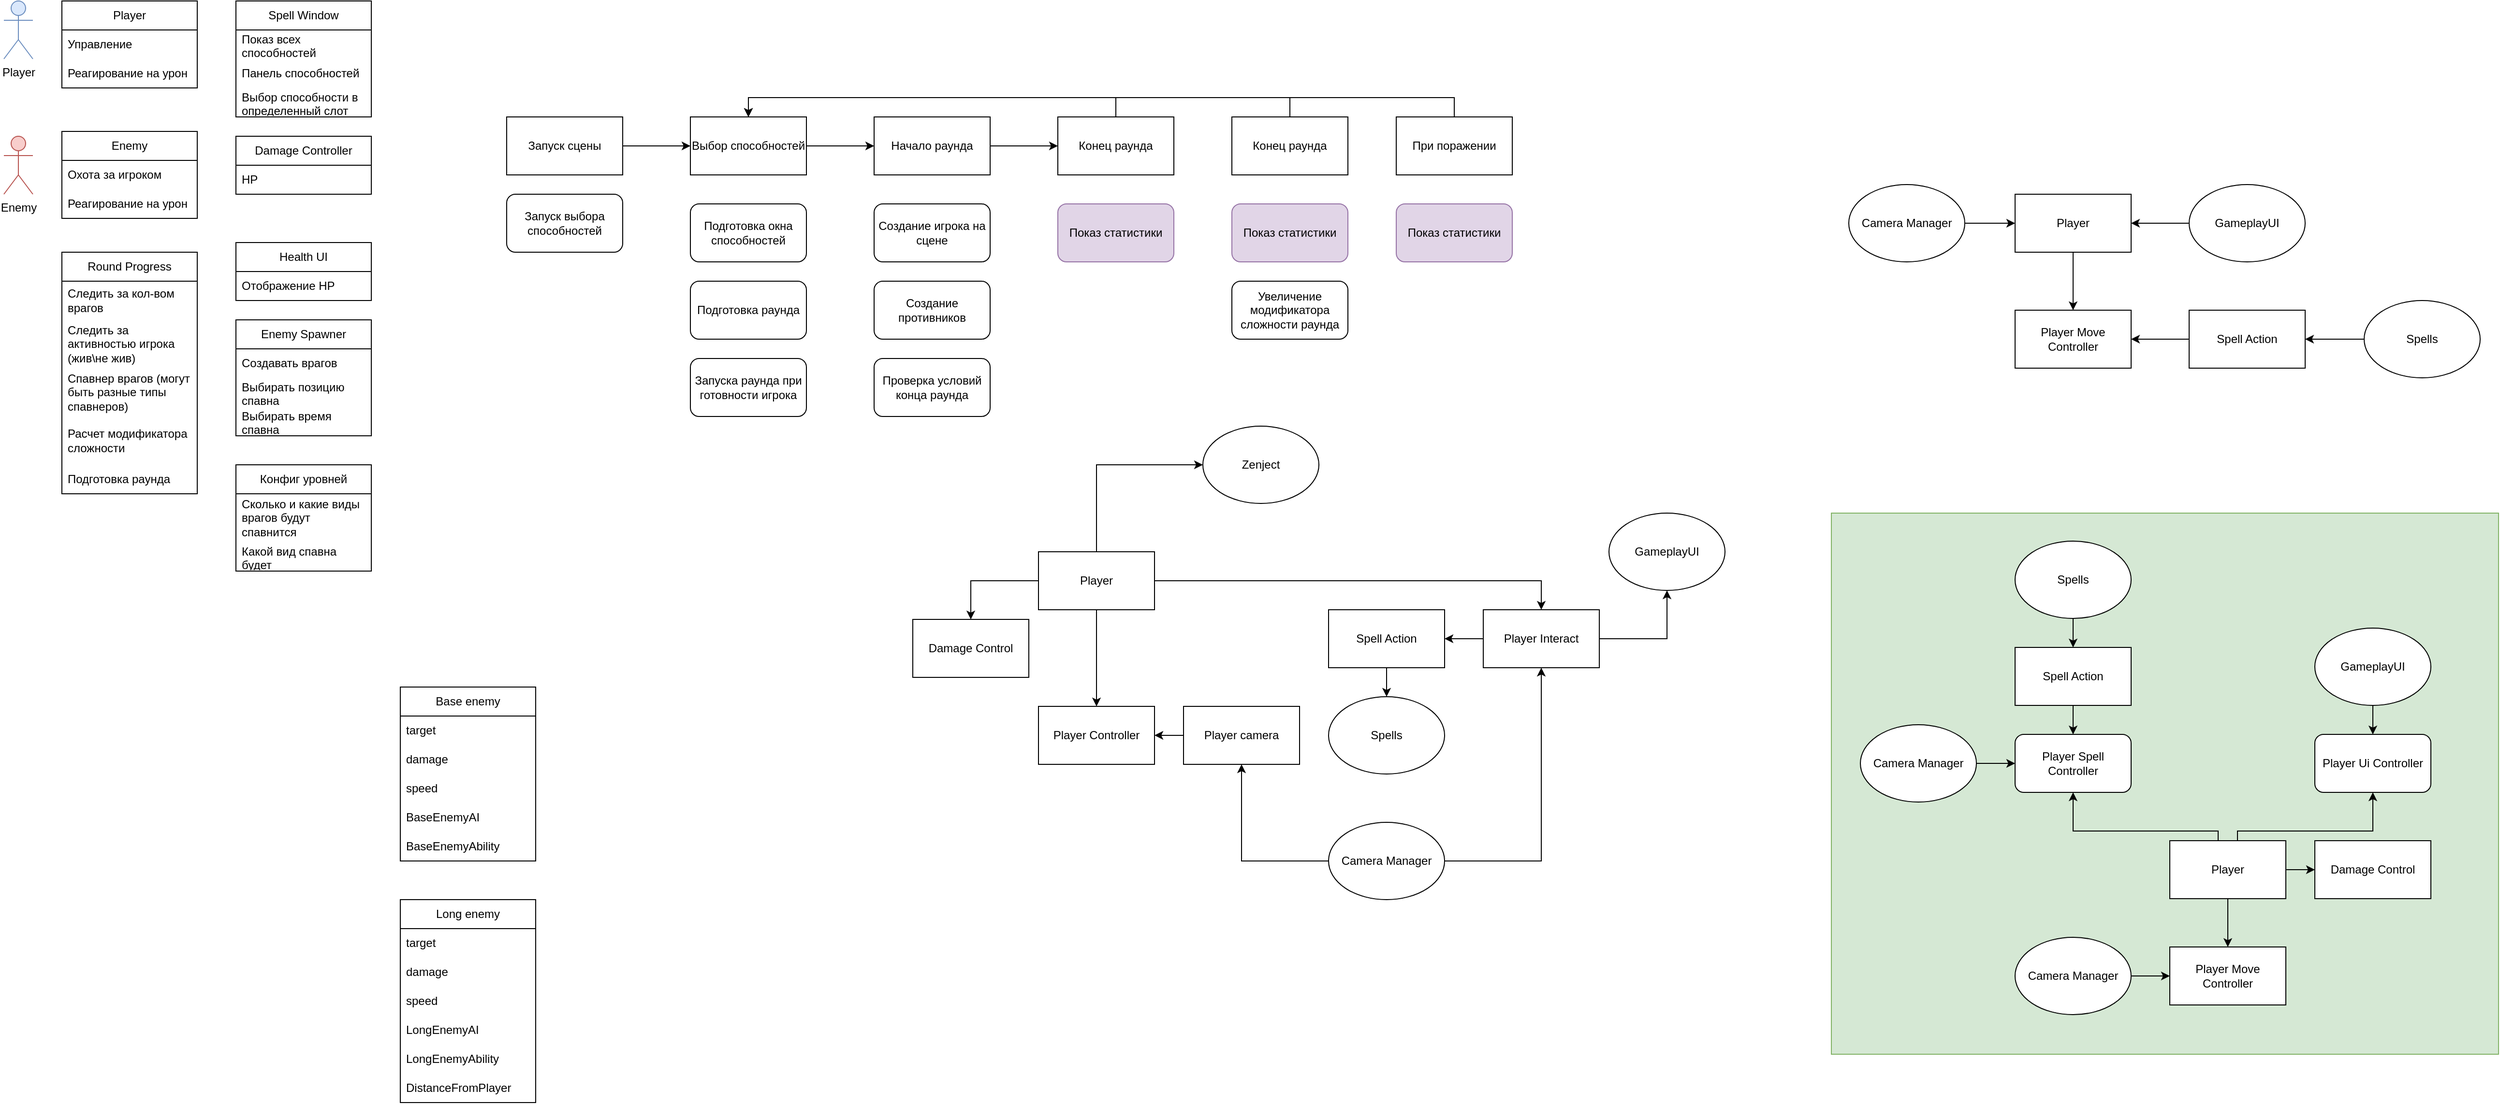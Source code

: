 <mxfile version="24.7.1" type="device">
  <diagram id="C5RBs43oDa-KdzZeNtuy" name="Page-1">
    <mxGraphModel dx="1434" dy="746" grid="1" gridSize="10" guides="1" tooltips="1" connect="1" arrows="1" fold="1" page="1" pageScale="1" pageWidth="827" pageHeight="1169" math="0" shadow="0">
      <root>
        <mxCell id="WIyWlLk6GJQsqaUBKTNV-0" />
        <mxCell id="WIyWlLk6GJQsqaUBKTNV-1" parent="WIyWlLk6GJQsqaUBKTNV-0" />
        <mxCell id="EWwGDBe5guj9ET8OLNVa-11" value="" style="rounded=0;whiteSpace=wrap;html=1;fillColor=#d5e8d4;strokeColor=#82b366;" parent="WIyWlLk6GJQsqaUBKTNV-1" vertex="1">
          <mxGeometry x="1930" y="650" width="690" height="560" as="geometry" />
        </mxCell>
        <mxCell id="EsLmKvPkKQl8elyAe4Gc-5" value="" style="edgeStyle=orthogonalEdgeStyle;rounded=0;orthogonalLoop=1;jettySize=auto;html=1;" parent="WIyWlLk6GJQsqaUBKTNV-1" source="EsLmKvPkKQl8elyAe4Gc-0" target="EsLmKvPkKQl8elyAe4Gc-1" edge="1">
          <mxGeometry relative="1" as="geometry" />
        </mxCell>
        <mxCell id="EsLmKvPkKQl8elyAe4Gc-0" value="Запуск сцены" style="rounded=0;whiteSpace=wrap;html=1;" parent="WIyWlLk6GJQsqaUBKTNV-1" vertex="1">
          <mxGeometry x="560" y="240" width="120" height="60" as="geometry" />
        </mxCell>
        <mxCell id="EsLmKvPkKQl8elyAe4Gc-6" value="" style="edgeStyle=orthogonalEdgeStyle;rounded=0;orthogonalLoop=1;jettySize=auto;html=1;" parent="WIyWlLk6GJQsqaUBKTNV-1" source="EsLmKvPkKQl8elyAe4Gc-1" target="EsLmKvPkKQl8elyAe4Gc-2" edge="1">
          <mxGeometry relative="1" as="geometry" />
        </mxCell>
        <mxCell id="EsLmKvPkKQl8elyAe4Gc-1" value="Выбор способностей" style="rounded=0;whiteSpace=wrap;html=1;" parent="WIyWlLk6GJQsqaUBKTNV-1" vertex="1">
          <mxGeometry x="750" y="240" width="120" height="60" as="geometry" />
        </mxCell>
        <mxCell id="EsLmKvPkKQl8elyAe4Gc-7" value="" style="edgeStyle=orthogonalEdgeStyle;rounded=0;orthogonalLoop=1;jettySize=auto;html=1;" parent="WIyWlLk6GJQsqaUBKTNV-1" source="EsLmKvPkKQl8elyAe4Gc-2" target="EsLmKvPkKQl8elyAe4Gc-3" edge="1">
          <mxGeometry relative="1" as="geometry" />
        </mxCell>
        <mxCell id="EsLmKvPkKQl8elyAe4Gc-2" value="Начало раунда" style="rounded=0;whiteSpace=wrap;html=1;" parent="WIyWlLk6GJQsqaUBKTNV-1" vertex="1">
          <mxGeometry x="940" y="240" width="120" height="60" as="geometry" />
        </mxCell>
        <mxCell id="EsLmKvPkKQl8elyAe4Gc-22" style="edgeStyle=orthogonalEdgeStyle;rounded=0;orthogonalLoop=1;jettySize=auto;html=1;entryX=0.5;entryY=0;entryDx=0;entryDy=0;" parent="WIyWlLk6GJQsqaUBKTNV-1" source="EsLmKvPkKQl8elyAe4Gc-3" target="EsLmKvPkKQl8elyAe4Gc-1" edge="1">
          <mxGeometry relative="1" as="geometry">
            <Array as="points">
              <mxPoint x="1190" y="220" />
              <mxPoint x="810" y="220" />
            </Array>
          </mxGeometry>
        </mxCell>
        <mxCell id="EsLmKvPkKQl8elyAe4Gc-3" value="Конец раунда" style="rounded=0;whiteSpace=wrap;html=1;" parent="WIyWlLk6GJQsqaUBKTNV-1" vertex="1">
          <mxGeometry x="1130" y="240" width="120" height="60" as="geometry" />
        </mxCell>
        <mxCell id="EsLmKvPkKQl8elyAe4Gc-12" value="Создание игрока на сцене" style="rounded=1;whiteSpace=wrap;html=1;" parent="WIyWlLk6GJQsqaUBKTNV-1" vertex="1">
          <mxGeometry x="940" y="330" width="120" height="60" as="geometry" />
        </mxCell>
        <mxCell id="EsLmKvPkKQl8elyAe4Gc-13" value="Запуск выбора способностей" style="rounded=1;whiteSpace=wrap;html=1;" parent="WIyWlLk6GJQsqaUBKTNV-1" vertex="1">
          <mxGeometry x="560" y="320" width="120" height="60" as="geometry" />
        </mxCell>
        <mxCell id="EsLmKvPkKQl8elyAe4Gc-14" value="Подготовка окна способностей" style="rounded=1;whiteSpace=wrap;html=1;" parent="WIyWlLk6GJQsqaUBKTNV-1" vertex="1">
          <mxGeometry x="750" y="330" width="120" height="60" as="geometry" />
        </mxCell>
        <mxCell id="EsLmKvPkKQl8elyAe4Gc-15" value="Запуска раунда при готовности игрока" style="rounded=1;whiteSpace=wrap;html=1;" parent="WIyWlLk6GJQsqaUBKTNV-1" vertex="1">
          <mxGeometry x="750" y="490" width="120" height="60" as="geometry" />
        </mxCell>
        <mxCell id="EsLmKvPkKQl8elyAe4Gc-16" value="Подготовка раунда" style="rounded=1;whiteSpace=wrap;html=1;" parent="WIyWlLk6GJQsqaUBKTNV-1" vertex="1">
          <mxGeometry x="750" y="410" width="120" height="60" as="geometry" />
        </mxCell>
        <mxCell id="EsLmKvPkKQl8elyAe4Gc-17" value="Создание противников" style="rounded=1;whiteSpace=wrap;html=1;" parent="WIyWlLk6GJQsqaUBKTNV-1" vertex="1">
          <mxGeometry x="940" y="410" width="120" height="60" as="geometry" />
        </mxCell>
        <mxCell id="EsLmKvPkKQl8elyAe4Gc-20" value="Проверка условий конца раунда" style="rounded=1;whiteSpace=wrap;html=1;" parent="WIyWlLk6GJQsqaUBKTNV-1" vertex="1">
          <mxGeometry x="940" y="490" width="120" height="60" as="geometry" />
        </mxCell>
        <mxCell id="EsLmKvPkKQl8elyAe4Gc-21" value="Показ статистики" style="rounded=1;whiteSpace=wrap;html=1;fillColor=#e1d5e7;strokeColor=#9673a6;" parent="WIyWlLk6GJQsqaUBKTNV-1" vertex="1">
          <mxGeometry x="1310" y="330" width="120" height="60" as="geometry" />
        </mxCell>
        <mxCell id="EsLmKvPkKQl8elyAe4Gc-24" value="Увеличение модификатора сложности раунда" style="rounded=1;whiteSpace=wrap;html=1;" parent="WIyWlLk6GJQsqaUBKTNV-1" vertex="1">
          <mxGeometry x="1310" y="410" width="120" height="60" as="geometry" />
        </mxCell>
        <mxCell id="EsLmKvPkKQl8elyAe4Gc-25" value="Player" style="shape=umlActor;verticalLabelPosition=bottom;verticalAlign=top;html=1;outlineConnect=0;fillColor=#dae8fc;strokeColor=#6c8ebf;" parent="WIyWlLk6GJQsqaUBKTNV-1" vertex="1">
          <mxGeometry x="40" y="120" width="30" height="60" as="geometry" />
        </mxCell>
        <mxCell id="EsLmKvPkKQl8elyAe4Gc-28" value="Player" style="swimlane;fontStyle=0;childLayout=stackLayout;horizontal=1;startSize=30;horizontalStack=0;resizeParent=1;resizeParentMax=0;resizeLast=0;collapsible=1;marginBottom=0;whiteSpace=wrap;html=1;" parent="WIyWlLk6GJQsqaUBKTNV-1" vertex="1">
          <mxGeometry x="100" y="120" width="140" height="90" as="geometry" />
        </mxCell>
        <mxCell id="EsLmKvPkKQl8elyAe4Gc-29" value="Управление" style="text;strokeColor=none;fillColor=none;align=left;verticalAlign=middle;spacingLeft=4;spacingRight=4;overflow=hidden;points=[[0,0.5],[1,0.5]];portConstraint=eastwest;rotatable=0;whiteSpace=wrap;html=1;" parent="EsLmKvPkKQl8elyAe4Gc-28" vertex="1">
          <mxGeometry y="30" width="140" height="30" as="geometry" />
        </mxCell>
        <mxCell id="IuTbLc52SN9VRo_euGwN-1" value="Реагирование на урон" style="text;strokeColor=none;fillColor=none;align=left;verticalAlign=middle;spacingLeft=4;spacingRight=4;overflow=hidden;points=[[0,0.5],[1,0.5]];portConstraint=eastwest;rotatable=0;whiteSpace=wrap;html=1;" parent="EsLmKvPkKQl8elyAe4Gc-28" vertex="1">
          <mxGeometry y="60" width="140" height="30" as="geometry" />
        </mxCell>
        <mxCell id="Cps7FGpNjQ_ABFfihYD9-0" value="Enemy" style="shape=umlActor;verticalLabelPosition=bottom;verticalAlign=top;html=1;outlineConnect=0;fillColor=#f8cecc;strokeColor=#b85450;" parent="WIyWlLk6GJQsqaUBKTNV-1" vertex="1">
          <mxGeometry x="40" y="260" width="30" height="60" as="geometry" />
        </mxCell>
        <mxCell id="Cps7FGpNjQ_ABFfihYD9-1" value="Enemy" style="swimlane;fontStyle=0;childLayout=stackLayout;horizontal=1;startSize=30;horizontalStack=0;resizeParent=1;resizeParentMax=0;resizeLast=0;collapsible=1;marginBottom=0;whiteSpace=wrap;html=1;" parent="WIyWlLk6GJQsqaUBKTNV-1" vertex="1">
          <mxGeometry x="100" y="255" width="140" height="90" as="geometry" />
        </mxCell>
        <mxCell id="Cps7FGpNjQ_ABFfihYD9-4" value="Охота за игроком" style="text;strokeColor=none;fillColor=none;align=left;verticalAlign=middle;spacingLeft=4;spacingRight=4;overflow=hidden;points=[[0,0.5],[1,0.5]];portConstraint=eastwest;rotatable=0;whiteSpace=wrap;html=1;" parent="Cps7FGpNjQ_ABFfihYD9-1" vertex="1">
          <mxGeometry y="30" width="140" height="30" as="geometry" />
        </mxCell>
        <mxCell id="IuTbLc52SN9VRo_euGwN-0" value="Реагирование на урон" style="text;strokeColor=none;fillColor=none;align=left;verticalAlign=middle;spacingLeft=4;spacingRight=4;overflow=hidden;points=[[0,0.5],[1,0.5]];portConstraint=eastwest;rotatable=0;whiteSpace=wrap;html=1;" parent="Cps7FGpNjQ_ABFfihYD9-1" vertex="1">
          <mxGeometry y="60" width="140" height="30" as="geometry" />
        </mxCell>
        <mxCell id="Cps7FGpNjQ_ABFfihYD9-6" value="Round Progress" style="swimlane;fontStyle=0;childLayout=stackLayout;horizontal=1;startSize=30;horizontalStack=0;resizeParent=1;resizeParentMax=0;resizeLast=0;collapsible=1;marginBottom=0;whiteSpace=wrap;html=1;" parent="WIyWlLk6GJQsqaUBKTNV-1" vertex="1">
          <mxGeometry x="100" y="380" width="140" height="250" as="geometry" />
        </mxCell>
        <mxCell id="Cps7FGpNjQ_ABFfihYD9-7" value="Следить за кол-вом врагов" style="text;strokeColor=none;fillColor=none;align=left;verticalAlign=middle;spacingLeft=4;spacingRight=4;overflow=hidden;points=[[0,0.5],[1,0.5]];portConstraint=eastwest;rotatable=0;whiteSpace=wrap;html=1;" parent="Cps7FGpNjQ_ABFfihYD9-6" vertex="1">
          <mxGeometry y="30" width="140" height="40" as="geometry" />
        </mxCell>
        <mxCell id="Cps7FGpNjQ_ABFfihYD9-8" value="Следить за активностью игрока (жив\не жив)" style="text;strokeColor=none;fillColor=none;align=left;verticalAlign=middle;spacingLeft=4;spacingRight=4;overflow=hidden;points=[[0,0.5],[1,0.5]];portConstraint=eastwest;rotatable=0;whiteSpace=wrap;html=1;" parent="Cps7FGpNjQ_ABFfihYD9-6" vertex="1">
          <mxGeometry y="70" width="140" height="50" as="geometry" />
        </mxCell>
        <mxCell id="Cps7FGpNjQ_ABFfihYD9-9" value="Спавнер врагов (могут быть разные типы спавнеров)" style="text;strokeColor=none;fillColor=none;align=left;verticalAlign=middle;spacingLeft=4;spacingRight=4;overflow=hidden;points=[[0,0.5],[1,0.5]];portConstraint=eastwest;rotatable=0;whiteSpace=wrap;html=1;" parent="Cps7FGpNjQ_ABFfihYD9-6" vertex="1">
          <mxGeometry y="120" width="140" height="50" as="geometry" />
        </mxCell>
        <mxCell id="Cps7FGpNjQ_ABFfihYD9-31" value="Расчет модификатора сложности" style="text;strokeColor=none;fillColor=none;align=left;verticalAlign=middle;spacingLeft=4;spacingRight=4;overflow=hidden;points=[[0,0.5],[1,0.5]];portConstraint=eastwest;rotatable=0;whiteSpace=wrap;html=1;" parent="Cps7FGpNjQ_ABFfihYD9-6" vertex="1">
          <mxGeometry y="170" width="140" height="50" as="geometry" />
        </mxCell>
        <mxCell id="Cps7FGpNjQ_ABFfihYD9-32" value="Подготовка раунда" style="text;strokeColor=none;fillColor=none;align=left;verticalAlign=middle;spacingLeft=4;spacingRight=4;overflow=hidden;points=[[0,0.5],[1,0.5]];portConstraint=eastwest;rotatable=0;whiteSpace=wrap;html=1;" parent="Cps7FGpNjQ_ABFfihYD9-6" vertex="1">
          <mxGeometry y="220" width="140" height="30" as="geometry" />
        </mxCell>
        <mxCell id="Cps7FGpNjQ_ABFfihYD9-10" value="Enemy Spawner" style="swimlane;fontStyle=0;childLayout=stackLayout;horizontal=1;startSize=30;horizontalStack=0;resizeParent=1;resizeParentMax=0;resizeLast=0;collapsible=1;marginBottom=0;whiteSpace=wrap;html=1;" parent="WIyWlLk6GJQsqaUBKTNV-1" vertex="1">
          <mxGeometry x="280" y="450" width="140" height="120" as="geometry" />
        </mxCell>
        <mxCell id="Cps7FGpNjQ_ABFfihYD9-11" value="Создавать врагов" style="text;strokeColor=none;fillColor=none;align=left;verticalAlign=middle;spacingLeft=4;spacingRight=4;overflow=hidden;points=[[0,0.5],[1,0.5]];portConstraint=eastwest;rotatable=0;whiteSpace=wrap;html=1;" parent="Cps7FGpNjQ_ABFfihYD9-10" vertex="1">
          <mxGeometry y="30" width="140" height="30" as="geometry" />
        </mxCell>
        <mxCell id="Cps7FGpNjQ_ABFfihYD9-12" value="Выбирать позицию спавна" style="text;strokeColor=none;fillColor=none;align=left;verticalAlign=middle;spacingLeft=4;spacingRight=4;overflow=hidden;points=[[0,0.5],[1,0.5]];portConstraint=eastwest;rotatable=0;whiteSpace=wrap;html=1;" parent="Cps7FGpNjQ_ABFfihYD9-10" vertex="1">
          <mxGeometry y="60" width="140" height="30" as="geometry" />
        </mxCell>
        <mxCell id="Cps7FGpNjQ_ABFfihYD9-13" value="Выбирать время спавна" style="text;strokeColor=none;fillColor=none;align=left;verticalAlign=middle;spacingLeft=4;spacingRight=4;overflow=hidden;points=[[0,0.5],[1,0.5]];portConstraint=eastwest;rotatable=0;whiteSpace=wrap;html=1;" parent="Cps7FGpNjQ_ABFfihYD9-10" vertex="1">
          <mxGeometry y="90" width="140" height="30" as="geometry" />
        </mxCell>
        <mxCell id="Cps7FGpNjQ_ABFfihYD9-14" value="Spell Window" style="swimlane;fontStyle=0;childLayout=stackLayout;horizontal=1;startSize=30;horizontalStack=0;resizeParent=1;resizeParentMax=0;resizeLast=0;collapsible=1;marginBottom=0;whiteSpace=wrap;html=1;" parent="WIyWlLk6GJQsqaUBKTNV-1" vertex="1">
          <mxGeometry x="280" y="120" width="140" height="120" as="geometry" />
        </mxCell>
        <mxCell id="Cps7FGpNjQ_ABFfihYD9-15" value="Показ всех способностей" style="text;strokeColor=none;fillColor=none;align=left;verticalAlign=middle;spacingLeft=4;spacingRight=4;overflow=hidden;points=[[0,0.5],[1,0.5]];portConstraint=eastwest;rotatable=0;whiteSpace=wrap;html=1;" parent="Cps7FGpNjQ_ABFfihYD9-14" vertex="1">
          <mxGeometry y="30" width="140" height="30" as="geometry" />
        </mxCell>
        <mxCell id="Cps7FGpNjQ_ABFfihYD9-16" value="Панель способностей" style="text;strokeColor=none;fillColor=none;align=left;verticalAlign=middle;spacingLeft=4;spacingRight=4;overflow=hidden;points=[[0,0.5],[1,0.5]];portConstraint=eastwest;rotatable=0;whiteSpace=wrap;html=1;" parent="Cps7FGpNjQ_ABFfihYD9-14" vertex="1">
          <mxGeometry y="60" width="140" height="30" as="geometry" />
        </mxCell>
        <mxCell id="Cps7FGpNjQ_ABFfihYD9-17" value="Выбор способности в определенный слот" style="text;strokeColor=none;fillColor=none;align=left;verticalAlign=middle;spacingLeft=4;spacingRight=4;overflow=hidden;points=[[0,0.5],[1,0.5]];portConstraint=eastwest;rotatable=0;whiteSpace=wrap;html=1;" parent="Cps7FGpNjQ_ABFfihYD9-14" vertex="1">
          <mxGeometry y="90" width="140" height="30" as="geometry" />
        </mxCell>
        <mxCell id="Cps7FGpNjQ_ABFfihYD9-19" value="Damage Controller" style="swimlane;fontStyle=0;childLayout=stackLayout;horizontal=1;startSize=30;horizontalStack=0;resizeParent=1;resizeParentMax=0;resizeLast=0;collapsible=1;marginBottom=0;whiteSpace=wrap;html=1;" parent="WIyWlLk6GJQsqaUBKTNV-1" vertex="1">
          <mxGeometry x="280" y="260" width="140" height="60" as="geometry" />
        </mxCell>
        <mxCell id="Cps7FGpNjQ_ABFfihYD9-20" value="HP" style="text;strokeColor=none;fillColor=none;align=left;verticalAlign=middle;spacingLeft=4;spacingRight=4;overflow=hidden;points=[[0,0.5],[1,0.5]];portConstraint=eastwest;rotatable=0;whiteSpace=wrap;html=1;" parent="Cps7FGpNjQ_ABFfihYD9-19" vertex="1">
          <mxGeometry y="30" width="140" height="30" as="geometry" />
        </mxCell>
        <mxCell id="Cps7FGpNjQ_ABFfihYD9-23" value="Health UI" style="swimlane;fontStyle=0;childLayout=stackLayout;horizontal=1;startSize=30;horizontalStack=0;resizeParent=1;resizeParentMax=0;resizeLast=0;collapsible=1;marginBottom=0;whiteSpace=wrap;html=1;" parent="WIyWlLk6GJQsqaUBKTNV-1" vertex="1">
          <mxGeometry x="280" y="370" width="140" height="60" as="geometry" />
        </mxCell>
        <mxCell id="Cps7FGpNjQ_ABFfihYD9-24" value="Отображение HP" style="text;strokeColor=none;fillColor=none;align=left;verticalAlign=middle;spacingLeft=4;spacingRight=4;overflow=hidden;points=[[0,0.5],[1,0.5]];portConstraint=eastwest;rotatable=0;whiteSpace=wrap;html=1;" parent="Cps7FGpNjQ_ABFfihYD9-23" vertex="1">
          <mxGeometry y="30" width="140" height="30" as="geometry" />
        </mxCell>
        <mxCell id="Cps7FGpNjQ_ABFfihYD9-35" style="edgeStyle=orthogonalEdgeStyle;rounded=0;orthogonalLoop=1;jettySize=auto;html=1;entryX=0.5;entryY=0;entryDx=0;entryDy=0;exitX=0.5;exitY=0;exitDx=0;exitDy=0;" parent="WIyWlLk6GJQsqaUBKTNV-1" source="Cps7FGpNjQ_ABFfihYD9-33" target="EsLmKvPkKQl8elyAe4Gc-1" edge="1">
          <mxGeometry relative="1" as="geometry">
            <Array as="points">
              <mxPoint x="1540" y="220" />
              <mxPoint x="810" y="220" />
            </Array>
          </mxGeometry>
        </mxCell>
        <mxCell id="Cps7FGpNjQ_ABFfihYD9-33" value="При поражении" style="rounded=0;whiteSpace=wrap;html=1;" parent="WIyWlLk6GJQsqaUBKTNV-1" vertex="1">
          <mxGeometry x="1480" y="240" width="120" height="60" as="geometry" />
        </mxCell>
        <mxCell id="Cps7FGpNjQ_ABFfihYD9-34" value="Показ статистики" style="rounded=1;whiteSpace=wrap;html=1;fillColor=#e1d5e7;strokeColor=#9673a6;" parent="WIyWlLk6GJQsqaUBKTNV-1" vertex="1">
          <mxGeometry x="1480" y="330" width="120" height="60" as="geometry" />
        </mxCell>
        <mxCell id="cP_do3qHN3ApBZHkMfs1-0" value="Конфиг уровней" style="swimlane;fontStyle=0;childLayout=stackLayout;horizontal=1;startSize=30;horizontalStack=0;resizeParent=1;resizeParentMax=0;resizeLast=0;collapsible=1;marginBottom=0;whiteSpace=wrap;html=1;" parent="WIyWlLk6GJQsqaUBKTNV-1" vertex="1">
          <mxGeometry x="280" y="600" width="140" height="110" as="geometry" />
        </mxCell>
        <mxCell id="cP_do3qHN3ApBZHkMfs1-1" value="Сколько и какие виды врагов будут спавнится" style="text;strokeColor=none;fillColor=none;align=left;verticalAlign=middle;spacingLeft=4;spacingRight=4;overflow=hidden;points=[[0,0.5],[1,0.5]];portConstraint=eastwest;rotatable=0;whiteSpace=wrap;html=1;" parent="cP_do3qHN3ApBZHkMfs1-0" vertex="1">
          <mxGeometry y="30" width="140" height="50" as="geometry" />
        </mxCell>
        <mxCell id="cP_do3qHN3ApBZHkMfs1-2" value="Какой вид спавна будет" style="text;strokeColor=none;fillColor=none;align=left;verticalAlign=middle;spacingLeft=4;spacingRight=4;overflow=hidden;points=[[0,0.5],[1,0.5]];portConstraint=eastwest;rotatable=0;whiteSpace=wrap;html=1;" parent="cP_do3qHN3ApBZHkMfs1-0" vertex="1">
          <mxGeometry y="80" width="140" height="30" as="geometry" />
        </mxCell>
        <mxCell id="cP_do3qHN3ApBZHkMfs1-4" value="Base enemy" style="swimlane;fontStyle=0;childLayout=stackLayout;horizontal=1;startSize=30;horizontalStack=0;resizeParent=1;resizeParentMax=0;resizeLast=0;collapsible=1;marginBottom=0;whiteSpace=wrap;html=1;" parent="WIyWlLk6GJQsqaUBKTNV-1" vertex="1">
          <mxGeometry x="450" y="830" width="140" height="180" as="geometry" />
        </mxCell>
        <mxCell id="cP_do3qHN3ApBZHkMfs1-17" value="target" style="text;strokeColor=none;fillColor=none;align=left;verticalAlign=middle;spacingLeft=4;spacingRight=4;overflow=hidden;points=[[0,0.5],[1,0.5]];portConstraint=eastwest;rotatable=0;whiteSpace=wrap;html=1;" parent="cP_do3qHN3ApBZHkMfs1-4" vertex="1">
          <mxGeometry y="30" width="140" height="30" as="geometry" />
        </mxCell>
        <mxCell id="cP_do3qHN3ApBZHkMfs1-5" value="damage" style="text;strokeColor=none;fillColor=none;align=left;verticalAlign=middle;spacingLeft=4;spacingRight=4;overflow=hidden;points=[[0,0.5],[1,0.5]];portConstraint=eastwest;rotatable=0;whiteSpace=wrap;html=1;" parent="cP_do3qHN3ApBZHkMfs1-4" vertex="1">
          <mxGeometry y="60" width="140" height="30" as="geometry" />
        </mxCell>
        <mxCell id="cP_do3qHN3ApBZHkMfs1-6" value="speed" style="text;strokeColor=none;fillColor=none;align=left;verticalAlign=middle;spacingLeft=4;spacingRight=4;overflow=hidden;points=[[0,0.5],[1,0.5]];portConstraint=eastwest;rotatable=0;whiteSpace=wrap;html=1;" parent="cP_do3qHN3ApBZHkMfs1-4" vertex="1">
          <mxGeometry y="90" width="140" height="30" as="geometry" />
        </mxCell>
        <mxCell id="cP_do3qHN3ApBZHkMfs1-7" value="BaseEnemyAI" style="text;strokeColor=none;fillColor=none;align=left;verticalAlign=middle;spacingLeft=4;spacingRight=4;overflow=hidden;points=[[0,0.5],[1,0.5]];portConstraint=eastwest;rotatable=0;whiteSpace=wrap;html=1;" parent="cP_do3qHN3ApBZHkMfs1-4" vertex="1">
          <mxGeometry y="120" width="140" height="30" as="geometry" />
        </mxCell>
        <mxCell id="cP_do3qHN3ApBZHkMfs1-12" value="BaseEnemyAbility" style="text;strokeColor=none;fillColor=none;align=left;verticalAlign=middle;spacingLeft=4;spacingRight=4;overflow=hidden;points=[[0,0.5],[1,0.5]];portConstraint=eastwest;rotatable=0;whiteSpace=wrap;html=1;" parent="cP_do3qHN3ApBZHkMfs1-4" vertex="1">
          <mxGeometry y="150" width="140" height="30" as="geometry" />
        </mxCell>
        <mxCell id="cP_do3qHN3ApBZHkMfs1-8" value="Long enemy" style="swimlane;fontStyle=0;childLayout=stackLayout;horizontal=1;startSize=30;horizontalStack=0;resizeParent=1;resizeParentMax=0;resizeLast=0;collapsible=1;marginBottom=0;whiteSpace=wrap;html=1;" parent="WIyWlLk6GJQsqaUBKTNV-1" vertex="1">
          <mxGeometry x="450" y="1050" width="140" height="210" as="geometry" />
        </mxCell>
        <mxCell id="cP_do3qHN3ApBZHkMfs1-16" value="target" style="text;strokeColor=none;fillColor=none;align=left;verticalAlign=middle;spacingLeft=4;spacingRight=4;overflow=hidden;points=[[0,0.5],[1,0.5]];portConstraint=eastwest;rotatable=0;whiteSpace=wrap;html=1;" parent="cP_do3qHN3ApBZHkMfs1-8" vertex="1">
          <mxGeometry y="30" width="140" height="30" as="geometry" />
        </mxCell>
        <mxCell id="cP_do3qHN3ApBZHkMfs1-9" value="damage" style="text;strokeColor=none;fillColor=none;align=left;verticalAlign=middle;spacingLeft=4;spacingRight=4;overflow=hidden;points=[[0,0.5],[1,0.5]];portConstraint=eastwest;rotatable=0;whiteSpace=wrap;html=1;" parent="cP_do3qHN3ApBZHkMfs1-8" vertex="1">
          <mxGeometry y="60" width="140" height="30" as="geometry" />
        </mxCell>
        <mxCell id="cP_do3qHN3ApBZHkMfs1-10" value="speed" style="text;strokeColor=none;fillColor=none;align=left;verticalAlign=middle;spacingLeft=4;spacingRight=4;overflow=hidden;points=[[0,0.5],[1,0.5]];portConstraint=eastwest;rotatable=0;whiteSpace=wrap;html=1;" parent="cP_do3qHN3ApBZHkMfs1-8" vertex="1">
          <mxGeometry y="90" width="140" height="30" as="geometry" />
        </mxCell>
        <mxCell id="cP_do3qHN3ApBZHkMfs1-11" value="LongEnemyAI" style="text;strokeColor=none;fillColor=none;align=left;verticalAlign=middle;spacingLeft=4;spacingRight=4;overflow=hidden;points=[[0,0.5],[1,0.5]];portConstraint=eastwest;rotatable=0;whiteSpace=wrap;html=1;" parent="cP_do3qHN3ApBZHkMfs1-8" vertex="1">
          <mxGeometry y="120" width="140" height="30" as="geometry" />
        </mxCell>
        <mxCell id="cP_do3qHN3ApBZHkMfs1-13" value="LongEnemyAbility" style="text;strokeColor=none;fillColor=none;align=left;verticalAlign=middle;spacingLeft=4;spacingRight=4;overflow=hidden;points=[[0,0.5],[1,0.5]];portConstraint=eastwest;rotatable=0;whiteSpace=wrap;html=1;" parent="cP_do3qHN3ApBZHkMfs1-8" vertex="1">
          <mxGeometry y="150" width="140" height="30" as="geometry" />
        </mxCell>
        <mxCell id="cP_do3qHN3ApBZHkMfs1-14" value="DistanceFromPlayer" style="text;strokeColor=none;fillColor=none;align=left;verticalAlign=middle;spacingLeft=4;spacingRight=4;overflow=hidden;points=[[0,0.5],[1,0.5]];portConstraint=eastwest;rotatable=0;whiteSpace=wrap;html=1;" parent="cP_do3qHN3ApBZHkMfs1-8" vertex="1">
          <mxGeometry y="180" width="140" height="30" as="geometry" />
        </mxCell>
        <mxCell id="tcsmRMBftj1bdcNWw6lL-1" style="edgeStyle=orthogonalEdgeStyle;rounded=0;orthogonalLoop=1;jettySize=auto;html=1;entryX=0.5;entryY=0;entryDx=0;entryDy=0;" parent="WIyWlLk6GJQsqaUBKTNV-1" source="tcsmRMBftj1bdcNWw6lL-0" target="EsLmKvPkKQl8elyAe4Gc-1" edge="1">
          <mxGeometry relative="1" as="geometry">
            <Array as="points">
              <mxPoint x="1370" y="220" />
              <mxPoint x="810" y="220" />
            </Array>
          </mxGeometry>
        </mxCell>
        <mxCell id="tcsmRMBftj1bdcNWw6lL-0" value="Конец раунда" style="rounded=0;whiteSpace=wrap;html=1;" parent="WIyWlLk6GJQsqaUBKTNV-1" vertex="1">
          <mxGeometry x="1310" y="240" width="120" height="60" as="geometry" />
        </mxCell>
        <mxCell id="tcsmRMBftj1bdcNWw6lL-2" value="Показ статистики" style="rounded=1;whiteSpace=wrap;html=1;fillColor=#e1d5e7;strokeColor=#9673a6;" parent="WIyWlLk6GJQsqaUBKTNV-1" vertex="1">
          <mxGeometry x="1130" y="330" width="120" height="60" as="geometry" />
        </mxCell>
        <mxCell id="ZOyvp2xZPfDbmurhSEkM-5" style="edgeStyle=orthogonalEdgeStyle;rounded=0;orthogonalLoop=1;jettySize=auto;html=1;entryX=0.5;entryY=0;entryDx=0;entryDy=0;exitX=0;exitY=0.5;exitDx=0;exitDy=0;" parent="WIyWlLk6GJQsqaUBKTNV-1" source="-eQjDRAVufOiuN67UnDZ-5" target="knchBpf7UNRF9fLHIUrH-5" edge="1">
          <mxGeometry relative="1" as="geometry">
            <mxPoint x="1110" y="720" as="sourcePoint" />
          </mxGeometry>
        </mxCell>
        <mxCell id="ZOyvp2xZPfDbmurhSEkM-7" style="edgeStyle=orthogonalEdgeStyle;rounded=0;orthogonalLoop=1;jettySize=auto;html=1;entryX=0.5;entryY=0;entryDx=0;entryDy=0;exitX=1;exitY=0.5;exitDx=0;exitDy=0;" parent="WIyWlLk6GJQsqaUBKTNV-1" source="-eQjDRAVufOiuN67UnDZ-5" target="ZOyvp2xZPfDbmurhSEkM-1" edge="1">
          <mxGeometry relative="1" as="geometry">
            <mxPoint x="1230" y="720" as="sourcePoint" />
          </mxGeometry>
        </mxCell>
        <mxCell id="ZOyvp2xZPfDbmurhSEkM-13" style="edgeStyle=orthogonalEdgeStyle;rounded=0;orthogonalLoop=1;jettySize=auto;html=1;entryX=0;entryY=0.5;entryDx=0;entryDy=0;exitX=0.5;exitY=0;exitDx=0;exitDy=0;" parent="WIyWlLk6GJQsqaUBKTNV-1" source="-eQjDRAVufOiuN67UnDZ-5" target="ZOyvp2xZPfDbmurhSEkM-12" edge="1">
          <mxGeometry relative="1" as="geometry">
            <Array as="points">
              <mxPoint x="1170" y="600" />
            </Array>
            <mxPoint x="1170" y="680" as="sourcePoint" />
          </mxGeometry>
        </mxCell>
        <mxCell id="knchBpf7UNRF9fLHIUrH-1" value="Player Controller" style="rounded=0;whiteSpace=wrap;html=1;" parent="WIyWlLk6GJQsqaUBKTNV-1" vertex="1">
          <mxGeometry x="1110" y="850" width="120" height="60" as="geometry" />
        </mxCell>
        <mxCell id="-eQjDRAVufOiuN67UnDZ-7" value="" style="edgeStyle=orthogonalEdgeStyle;rounded=0;orthogonalLoop=1;jettySize=auto;html=1;" parent="WIyWlLk6GJQsqaUBKTNV-1" source="knchBpf7UNRF9fLHIUrH-2" target="knchBpf7UNRF9fLHIUrH-1" edge="1">
          <mxGeometry relative="1" as="geometry" />
        </mxCell>
        <mxCell id="knchBpf7UNRF9fLHIUrH-2" value="Player camera" style="rounded=0;whiteSpace=wrap;html=1;" parent="WIyWlLk6GJQsqaUBKTNV-1" vertex="1">
          <mxGeometry x="1260" y="850" width="120" height="60" as="geometry" />
        </mxCell>
        <mxCell id="knchBpf7UNRF9fLHIUrH-5" value="Damage Control" style="rounded=0;whiteSpace=wrap;html=1;" parent="WIyWlLk6GJQsqaUBKTNV-1" vertex="1">
          <mxGeometry x="980" y="760" width="120" height="60" as="geometry" />
        </mxCell>
        <mxCell id="ZOyvp2xZPfDbmurhSEkM-15" value="" style="edgeStyle=orthogonalEdgeStyle;rounded=0;orthogonalLoop=1;jettySize=auto;html=1;" parent="WIyWlLk6GJQsqaUBKTNV-1" source="knchBpf7UNRF9fLHIUrH-6" target="ZOyvp2xZPfDbmurhSEkM-10" edge="1">
          <mxGeometry relative="1" as="geometry" />
        </mxCell>
        <mxCell id="knchBpf7UNRF9fLHIUrH-6" value="Spell Action" style="rounded=0;whiteSpace=wrap;html=1;" parent="WIyWlLk6GJQsqaUBKTNV-1" vertex="1">
          <mxGeometry x="1410" y="750" width="120" height="60" as="geometry" />
        </mxCell>
        <mxCell id="ZOyvp2xZPfDbmurhSEkM-9" style="edgeStyle=orthogonalEdgeStyle;rounded=0;orthogonalLoop=1;jettySize=auto;html=1;entryX=0.5;entryY=1;entryDx=0;entryDy=0;" parent="WIyWlLk6GJQsqaUBKTNV-1" source="ZOyvp2xZPfDbmurhSEkM-1" target="ZOyvp2xZPfDbmurhSEkM-8" edge="1">
          <mxGeometry relative="1" as="geometry" />
        </mxCell>
        <mxCell id="ZOyvp2xZPfDbmurhSEkM-14" value="" style="edgeStyle=orthogonalEdgeStyle;rounded=0;orthogonalLoop=1;jettySize=auto;html=1;" parent="WIyWlLk6GJQsqaUBKTNV-1" source="ZOyvp2xZPfDbmurhSEkM-1" target="knchBpf7UNRF9fLHIUrH-6" edge="1">
          <mxGeometry relative="1" as="geometry" />
        </mxCell>
        <mxCell id="ZOyvp2xZPfDbmurhSEkM-1" value="Player Interact" style="rounded=0;whiteSpace=wrap;html=1;" parent="WIyWlLk6GJQsqaUBKTNV-1" vertex="1">
          <mxGeometry x="1570" y="750" width="120" height="60" as="geometry" />
        </mxCell>
        <mxCell id="ZOyvp2xZPfDbmurhSEkM-8" value="GameplayUI" style="ellipse;whiteSpace=wrap;html=1;" parent="WIyWlLk6GJQsqaUBKTNV-1" vertex="1">
          <mxGeometry x="1700" y="650" width="120" height="80" as="geometry" />
        </mxCell>
        <mxCell id="ZOyvp2xZPfDbmurhSEkM-10" value="Spells" style="ellipse;whiteSpace=wrap;html=1;" parent="WIyWlLk6GJQsqaUBKTNV-1" vertex="1">
          <mxGeometry x="1410" y="840" width="120" height="80" as="geometry" />
        </mxCell>
        <mxCell id="ZOyvp2xZPfDbmurhSEkM-12" value="Zenject" style="ellipse;whiteSpace=wrap;html=1;" parent="WIyWlLk6GJQsqaUBKTNV-1" vertex="1">
          <mxGeometry x="1280" y="560" width="120" height="80" as="geometry" />
        </mxCell>
        <mxCell id="-eQjDRAVufOiuN67UnDZ-2" style="edgeStyle=orthogonalEdgeStyle;rounded=0;orthogonalLoop=1;jettySize=auto;html=1;entryX=0.5;entryY=1;entryDx=0;entryDy=0;exitX=1;exitY=0.5;exitDx=0;exitDy=0;" parent="WIyWlLk6GJQsqaUBKTNV-1" source="-eQjDRAVufOiuN67UnDZ-3" target="ZOyvp2xZPfDbmurhSEkM-1" edge="1">
          <mxGeometry relative="1" as="geometry">
            <mxPoint x="1530" y="1010" as="sourcePoint" />
          </mxGeometry>
        </mxCell>
        <mxCell id="-eQjDRAVufOiuN67UnDZ-4" style="edgeStyle=orthogonalEdgeStyle;rounded=0;orthogonalLoop=1;jettySize=auto;html=1;entryX=0.5;entryY=1;entryDx=0;entryDy=0;" parent="WIyWlLk6GJQsqaUBKTNV-1" source="-eQjDRAVufOiuN67UnDZ-3" target="knchBpf7UNRF9fLHIUrH-2" edge="1">
          <mxGeometry relative="1" as="geometry" />
        </mxCell>
        <mxCell id="-eQjDRAVufOiuN67UnDZ-3" value="Camera Manager" style="ellipse;whiteSpace=wrap;html=1;" parent="WIyWlLk6GJQsqaUBKTNV-1" vertex="1">
          <mxGeometry x="1410" y="970" width="120" height="80" as="geometry" />
        </mxCell>
        <mxCell id="-eQjDRAVufOiuN67UnDZ-6" value="" style="edgeStyle=orthogonalEdgeStyle;rounded=0;orthogonalLoop=1;jettySize=auto;html=1;" parent="WIyWlLk6GJQsqaUBKTNV-1" source="-eQjDRAVufOiuN67UnDZ-5" target="knchBpf7UNRF9fLHIUrH-1" edge="1">
          <mxGeometry relative="1" as="geometry" />
        </mxCell>
        <mxCell id="-eQjDRAVufOiuN67UnDZ-5" value="Player" style="rounded=0;whiteSpace=wrap;html=1;" parent="WIyWlLk6GJQsqaUBKTNV-1" vertex="1">
          <mxGeometry x="1110" y="690" width="120" height="60" as="geometry" />
        </mxCell>
        <mxCell id="-eQjDRAVufOiuN67UnDZ-8" value="Player Move Controller" style="rounded=0;whiteSpace=wrap;html=1;" parent="WIyWlLk6GJQsqaUBKTNV-1" vertex="1">
          <mxGeometry x="2280" y="1099" width="120" height="60" as="geometry" />
        </mxCell>
        <mxCell id="-eQjDRAVufOiuN67UnDZ-13" value="" style="edgeStyle=orthogonalEdgeStyle;rounded=0;orthogonalLoop=1;jettySize=auto;html=1;" parent="WIyWlLk6GJQsqaUBKTNV-1" source="-eQjDRAVufOiuN67UnDZ-10" target="-eQjDRAVufOiuN67UnDZ-12" edge="1">
          <mxGeometry relative="1" as="geometry" />
        </mxCell>
        <mxCell id="-eQjDRAVufOiuN67UnDZ-10" value="GameplayUI" style="ellipse;whiteSpace=wrap;html=1;" parent="WIyWlLk6GJQsqaUBKTNV-1" vertex="1">
          <mxGeometry x="2430" y="769" width="120" height="80" as="geometry" />
        </mxCell>
        <mxCell id="-eQjDRAVufOiuN67UnDZ-12" value="Player Ui Controller" style="rounded=1;whiteSpace=wrap;html=1;" parent="WIyWlLk6GJQsqaUBKTNV-1" vertex="1">
          <mxGeometry x="2430" y="879" width="120" height="60" as="geometry" />
        </mxCell>
        <mxCell id="-eQjDRAVufOiuN67UnDZ-15" value="Player Spell Controller" style="rounded=1;whiteSpace=wrap;html=1;" parent="WIyWlLk6GJQsqaUBKTNV-1" vertex="1">
          <mxGeometry x="2120" y="879" width="120" height="60" as="geometry" />
        </mxCell>
        <mxCell id="-eQjDRAVufOiuN67UnDZ-25" value="" style="edgeStyle=orthogonalEdgeStyle;rounded=0;orthogonalLoop=1;jettySize=auto;html=1;" parent="WIyWlLk6GJQsqaUBKTNV-1" source="-eQjDRAVufOiuN67UnDZ-17" target="-eQjDRAVufOiuN67UnDZ-24" edge="1">
          <mxGeometry relative="1" as="geometry" />
        </mxCell>
        <mxCell id="-eQjDRAVufOiuN67UnDZ-17" value="Spells" style="ellipse;whiteSpace=wrap;html=1;" parent="WIyWlLk6GJQsqaUBKTNV-1" vertex="1">
          <mxGeometry x="2120" y="679" width="120" height="80" as="geometry" />
        </mxCell>
        <mxCell id="-eQjDRAVufOiuN67UnDZ-21" value="" style="edgeStyle=orthogonalEdgeStyle;rounded=0;orthogonalLoop=1;jettySize=auto;html=1;" parent="WIyWlLk6GJQsqaUBKTNV-1" source="-eQjDRAVufOiuN67UnDZ-20" target="-eQjDRAVufOiuN67UnDZ-15" edge="1">
          <mxGeometry relative="1" as="geometry" />
        </mxCell>
        <mxCell id="-eQjDRAVufOiuN67UnDZ-20" value="Camera Manager" style="ellipse;whiteSpace=wrap;html=1;" parent="WIyWlLk6GJQsqaUBKTNV-1" vertex="1">
          <mxGeometry x="1960" y="869" width="120" height="80" as="geometry" />
        </mxCell>
        <mxCell id="-eQjDRAVufOiuN67UnDZ-23" value="" style="edgeStyle=orthogonalEdgeStyle;rounded=0;orthogonalLoop=1;jettySize=auto;html=1;" parent="WIyWlLk6GJQsqaUBKTNV-1" source="-eQjDRAVufOiuN67UnDZ-22" target="-eQjDRAVufOiuN67UnDZ-8" edge="1">
          <mxGeometry relative="1" as="geometry" />
        </mxCell>
        <mxCell id="-eQjDRAVufOiuN67UnDZ-22" value="Camera Manager" style="ellipse;whiteSpace=wrap;html=1;" parent="WIyWlLk6GJQsqaUBKTNV-1" vertex="1">
          <mxGeometry x="2120" y="1089" width="120" height="80" as="geometry" />
        </mxCell>
        <mxCell id="-eQjDRAVufOiuN67UnDZ-26" value="" style="edgeStyle=orthogonalEdgeStyle;rounded=0;orthogonalLoop=1;jettySize=auto;html=1;" parent="WIyWlLk6GJQsqaUBKTNV-1" source="-eQjDRAVufOiuN67UnDZ-24" target="-eQjDRAVufOiuN67UnDZ-15" edge="1">
          <mxGeometry relative="1" as="geometry" />
        </mxCell>
        <mxCell id="-eQjDRAVufOiuN67UnDZ-24" value="Spell Action" style="rounded=0;whiteSpace=wrap;html=1;" parent="WIyWlLk6GJQsqaUBKTNV-1" vertex="1">
          <mxGeometry x="2120" y="789" width="120" height="60" as="geometry" />
        </mxCell>
        <mxCell id="-eQjDRAVufOiuN67UnDZ-29" value="" style="edgeStyle=orthogonalEdgeStyle;rounded=0;orthogonalLoop=1;jettySize=auto;html=1;" parent="WIyWlLk6GJQsqaUBKTNV-1" source="-eQjDRAVufOiuN67UnDZ-27" target="-eQjDRAVufOiuN67UnDZ-8" edge="1">
          <mxGeometry relative="1" as="geometry" />
        </mxCell>
        <mxCell id="-eQjDRAVufOiuN67UnDZ-31" value="" style="edgeStyle=orthogonalEdgeStyle;rounded=0;orthogonalLoop=1;jettySize=auto;html=1;" parent="WIyWlLk6GJQsqaUBKTNV-1" source="-eQjDRAVufOiuN67UnDZ-27" target="-eQjDRAVufOiuN67UnDZ-30" edge="1">
          <mxGeometry relative="1" as="geometry" />
        </mxCell>
        <mxCell id="-eQjDRAVufOiuN67UnDZ-32" style="edgeStyle=orthogonalEdgeStyle;rounded=0;orthogonalLoop=1;jettySize=auto;html=1;entryX=0.5;entryY=1;entryDx=0;entryDy=0;" parent="WIyWlLk6GJQsqaUBKTNV-1" source="-eQjDRAVufOiuN67UnDZ-27" target="-eQjDRAVufOiuN67UnDZ-12" edge="1">
          <mxGeometry relative="1" as="geometry">
            <Array as="points">
              <mxPoint x="2350" y="979" />
              <mxPoint x="2490" y="979" />
            </Array>
          </mxGeometry>
        </mxCell>
        <mxCell id="-eQjDRAVufOiuN67UnDZ-33" style="edgeStyle=orthogonalEdgeStyle;rounded=0;orthogonalLoop=1;jettySize=auto;html=1;entryX=0.5;entryY=1;entryDx=0;entryDy=0;" parent="WIyWlLk6GJQsqaUBKTNV-1" source="-eQjDRAVufOiuN67UnDZ-27" target="-eQjDRAVufOiuN67UnDZ-15" edge="1">
          <mxGeometry relative="1" as="geometry">
            <Array as="points">
              <mxPoint x="2330" y="979" />
              <mxPoint x="2180" y="979" />
            </Array>
          </mxGeometry>
        </mxCell>
        <mxCell id="-eQjDRAVufOiuN67UnDZ-27" value="Player" style="rounded=0;whiteSpace=wrap;html=1;" parent="WIyWlLk6GJQsqaUBKTNV-1" vertex="1">
          <mxGeometry x="2280" y="989" width="120" height="60" as="geometry" />
        </mxCell>
        <mxCell id="-eQjDRAVufOiuN67UnDZ-30" value="Damage Control" style="rounded=0;whiteSpace=wrap;html=1;" parent="WIyWlLk6GJQsqaUBKTNV-1" vertex="1">
          <mxGeometry x="2430" y="989" width="120" height="60" as="geometry" />
        </mxCell>
        <mxCell id="EWwGDBe5guj9ET8OLNVa-5" value="" style="edgeStyle=orthogonalEdgeStyle;rounded=0;orthogonalLoop=1;jettySize=auto;html=1;" parent="WIyWlLk6GJQsqaUBKTNV-1" source="EWwGDBe5guj9ET8OLNVa-0" target="EWwGDBe5guj9ET8OLNVa-4" edge="1">
          <mxGeometry relative="1" as="geometry" />
        </mxCell>
        <mxCell id="EWwGDBe5guj9ET8OLNVa-0" value="Player" style="rounded=0;whiteSpace=wrap;html=1;" parent="WIyWlLk6GJQsqaUBKTNV-1" vertex="1">
          <mxGeometry x="2120" y="320" width="120" height="60" as="geometry" />
        </mxCell>
        <mxCell id="EWwGDBe5guj9ET8OLNVa-10" value="" style="edgeStyle=orthogonalEdgeStyle;rounded=0;orthogonalLoop=1;jettySize=auto;html=1;" parent="WIyWlLk6GJQsqaUBKTNV-1" source="EWwGDBe5guj9ET8OLNVa-1" target="EWwGDBe5guj9ET8OLNVa-8" edge="1">
          <mxGeometry relative="1" as="geometry" />
        </mxCell>
        <mxCell id="EWwGDBe5guj9ET8OLNVa-1" value="Spells" style="ellipse;whiteSpace=wrap;html=1;" parent="WIyWlLk6GJQsqaUBKTNV-1" vertex="1">
          <mxGeometry x="2481" y="430" width="120" height="80" as="geometry" />
        </mxCell>
        <mxCell id="EWwGDBe5guj9ET8OLNVa-7" value="" style="edgeStyle=orthogonalEdgeStyle;rounded=0;orthogonalLoop=1;jettySize=auto;html=1;" parent="WIyWlLk6GJQsqaUBKTNV-1" source="EWwGDBe5guj9ET8OLNVa-2" target="EWwGDBe5guj9ET8OLNVa-0" edge="1">
          <mxGeometry relative="1" as="geometry" />
        </mxCell>
        <mxCell id="EWwGDBe5guj9ET8OLNVa-2" value="Camera Manager" style="ellipse;whiteSpace=wrap;html=1;" parent="WIyWlLk6GJQsqaUBKTNV-1" vertex="1">
          <mxGeometry x="1948" y="310" width="120" height="80" as="geometry" />
        </mxCell>
        <mxCell id="EWwGDBe5guj9ET8OLNVa-6" value="" style="edgeStyle=orthogonalEdgeStyle;rounded=0;orthogonalLoop=1;jettySize=auto;html=1;" parent="WIyWlLk6GJQsqaUBKTNV-1" source="EWwGDBe5guj9ET8OLNVa-3" target="EWwGDBe5guj9ET8OLNVa-0" edge="1">
          <mxGeometry relative="1" as="geometry" />
        </mxCell>
        <mxCell id="EWwGDBe5guj9ET8OLNVa-3" value="GameplayUI" style="ellipse;whiteSpace=wrap;html=1;" parent="WIyWlLk6GJQsqaUBKTNV-1" vertex="1">
          <mxGeometry x="2300" y="310" width="120" height="80" as="geometry" />
        </mxCell>
        <mxCell id="EWwGDBe5guj9ET8OLNVa-4" value="Player Move Controller" style="rounded=0;whiteSpace=wrap;html=1;" parent="WIyWlLk6GJQsqaUBKTNV-1" vertex="1">
          <mxGeometry x="2120" y="440" width="120" height="60" as="geometry" />
        </mxCell>
        <mxCell id="EWwGDBe5guj9ET8OLNVa-9" value="" style="edgeStyle=orthogonalEdgeStyle;rounded=0;orthogonalLoop=1;jettySize=auto;html=1;" parent="WIyWlLk6GJQsqaUBKTNV-1" source="EWwGDBe5guj9ET8OLNVa-8" target="EWwGDBe5guj9ET8OLNVa-4" edge="1">
          <mxGeometry relative="1" as="geometry" />
        </mxCell>
        <mxCell id="EWwGDBe5guj9ET8OLNVa-8" value="Spell Action" style="rounded=0;whiteSpace=wrap;html=1;" parent="WIyWlLk6GJQsqaUBKTNV-1" vertex="1">
          <mxGeometry x="2300" y="440" width="120" height="60" as="geometry" />
        </mxCell>
      </root>
    </mxGraphModel>
  </diagram>
</mxfile>
